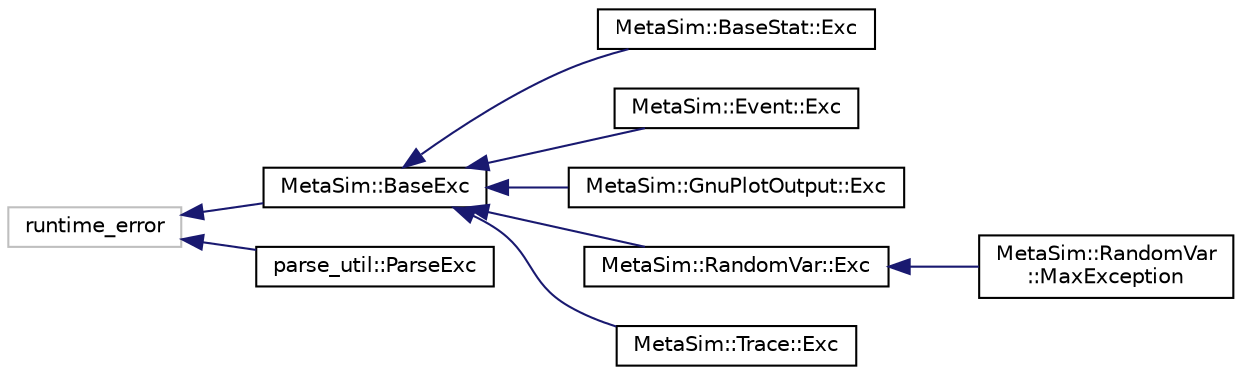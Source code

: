 digraph "Graphical Class Hierarchy"
{
  edge [fontname="Helvetica",fontsize="10",labelfontname="Helvetica",labelfontsize="10"];
  node [fontname="Helvetica",fontsize="10",shape=record];
  rankdir="LR";
  Node1 [label="runtime_error",height=0.2,width=0.4,color="grey75", fillcolor="white", style="filled"];
  Node1 -> Node2 [dir="back",color="midnightblue",fontsize="10",style="solid",fontname="Helvetica"];
  Node2 [label="MetaSim::BaseExc",height=0.2,width=0.4,color="black", fillcolor="white", style="filled",URL="$d9/dd2/classMetaSim_1_1BaseExc.html"];
  Node2 -> Node3 [dir="back",color="midnightblue",fontsize="10",style="solid",fontname="Helvetica"];
  Node3 [label="MetaSim::BaseStat::Exc",height=0.2,width=0.4,color="black", fillcolor="white", style="filled",URL="$d7/ddf/classMetaSim_1_1BaseStat_1_1Exc.html"];
  Node2 -> Node4 [dir="back",color="midnightblue",fontsize="10",style="solid",fontname="Helvetica"];
  Node4 [label="MetaSim::Event::Exc",height=0.2,width=0.4,color="black", fillcolor="white", style="filled",URL="$d7/dd2/classMetaSim_1_1Event_1_1Exc.html"];
  Node2 -> Node5 [dir="back",color="midnightblue",fontsize="10",style="solid",fontname="Helvetica"];
  Node5 [label="MetaSim::GnuPlotOutput::Exc",height=0.2,width=0.4,color="black", fillcolor="white", style="filled",URL="$dc/dc0/classMetaSim_1_1GnuPlotOutput_1_1Exc.html"];
  Node2 -> Node6 [dir="back",color="midnightblue",fontsize="10",style="solid",fontname="Helvetica"];
  Node6 [label="MetaSim::RandomVar::Exc",height=0.2,width=0.4,color="black", fillcolor="white", style="filled",URL="$df/d5a/classMetaSim_1_1RandomVar_1_1Exc.html"];
  Node6 -> Node7 [dir="back",color="midnightblue",fontsize="10",style="solid",fontname="Helvetica"];
  Node7 [label="MetaSim::RandomVar\l::MaxException",height=0.2,width=0.4,color="black", fillcolor="white", style="filled",URL="$d0/d45/classMetaSim_1_1RandomVar_1_1MaxException.html"];
  Node2 -> Node8 [dir="back",color="midnightblue",fontsize="10",style="solid",fontname="Helvetica"];
  Node8 [label="MetaSim::Trace::Exc",height=0.2,width=0.4,color="black", fillcolor="white", style="filled",URL="$da/d8a/classMetaSim_1_1Trace_1_1Exc.html"];
  Node1 -> Node9 [dir="back",color="midnightblue",fontsize="10",style="solid",fontname="Helvetica"];
  Node9 [label="parse_util::ParseExc",height=0.2,width=0.4,color="black", fillcolor="white", style="filled",URL="$d3/d52/classparse__util_1_1ParseExc.html"];
}
